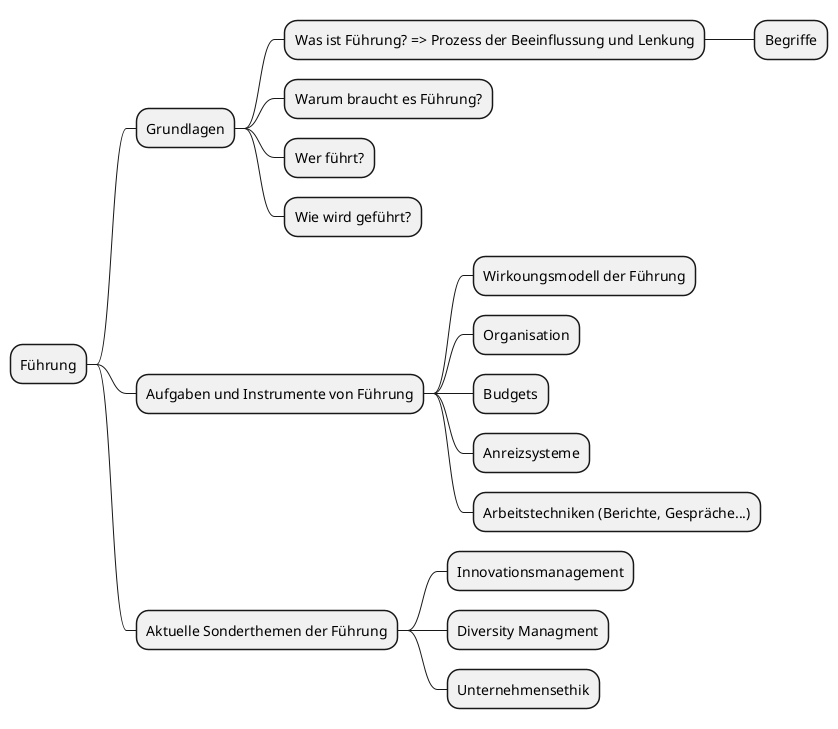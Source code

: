 @startmindmap
* Führung

'GRUNDLAGEN

** Grundlagen
*** Was ist Führung? => Prozess der Beeinflussung und Lenkung
**** Begriffe
*** Warum braucht es Führung?
*** Wer führt?
*** Wie wird geführt?

'AUFGABEN UND INSTRUMENTE

** Aufgaben und Instrumente von Führung
*** Wirkoungsmodell der Führung
*** Organisation
*** Budgets
*** Anreizsysteme
*** Arbeitstechniken (Berichte, Gespräche...)

'ATKUELLES

** Aktuelle Sonderthemen der Führung
*** Innovationsmanagement
*** Diversity Managment
*** Unternehmensethik
@endmindmap